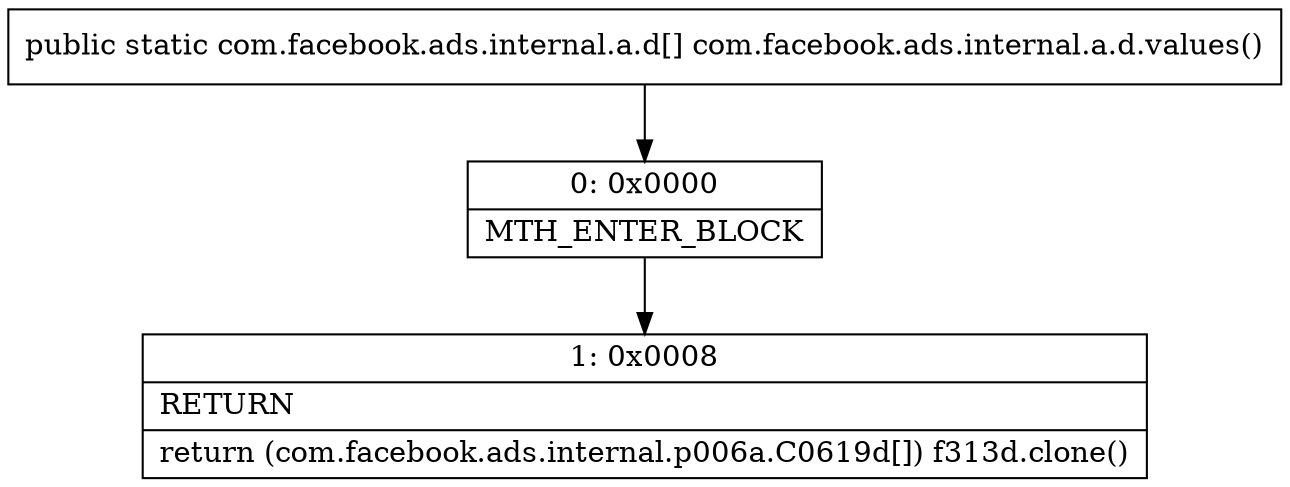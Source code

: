 digraph "CFG forcom.facebook.ads.internal.a.d.values()[Lcom\/facebook\/ads\/internal\/a\/d;" {
Node_0 [shape=record,label="{0\:\ 0x0000|MTH_ENTER_BLOCK\l}"];
Node_1 [shape=record,label="{1\:\ 0x0008|RETURN\l|return (com.facebook.ads.internal.p006a.C0619d[]) f313d.clone()\l}"];
MethodNode[shape=record,label="{public static com.facebook.ads.internal.a.d[] com.facebook.ads.internal.a.d.values() }"];
MethodNode -> Node_0;
Node_0 -> Node_1;
}

